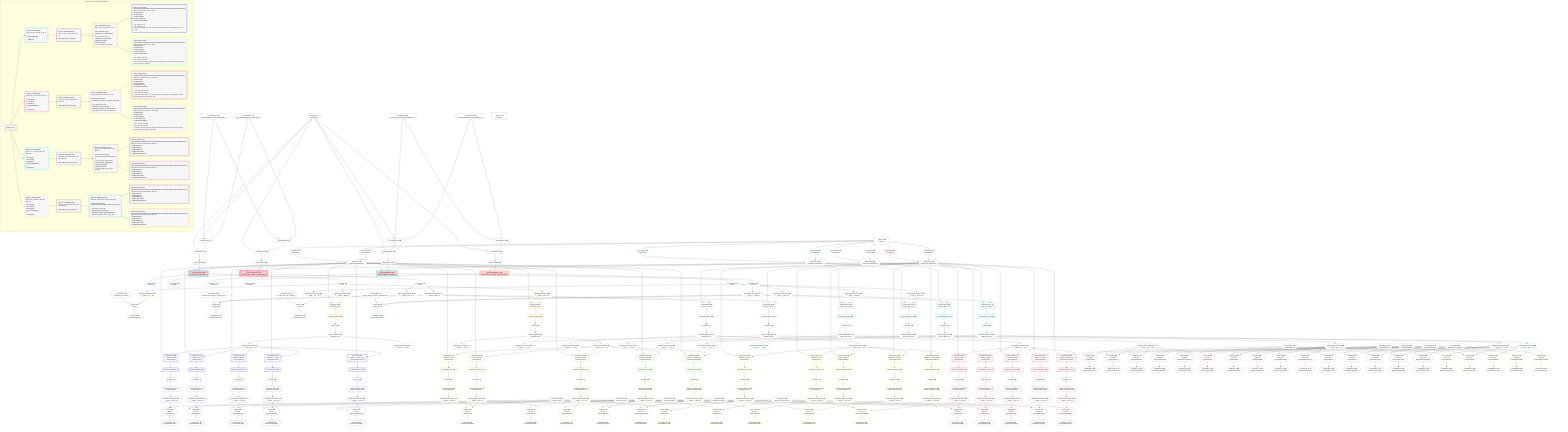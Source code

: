 %%{init: {'themeVariables': { 'fontSize': '12px'}}}%%
graph TD
    classDef path fill:#eee,stroke:#000,color:#000
    classDef plan fill:#fff,stroke-width:1px,color:#000
    classDef itemplan fill:#fff,stroke-width:2px,color:#000
    classDef unbatchedplan fill:#dff,stroke-width:1px,color:#000
    classDef sideeffectplan fill:#fcc,stroke-width:2px,color:#000
    classDef bucket fill:#f6f6f6,color:#000,stroke-width:2px,text-align:left


    %% plan dependencies
    __InputObject8{{"__InputObject[8∈0] ➊"}}:::plan
    Constant7{{"Constant[7∈0] ➊<br />ᐸundefinedᐳ"}}:::plan
    Constant392{{"Constant[392∈0] ➊<br />ᐸ'WyJyZWxhdGlvbmFsX3RvcGljcyIsMV0='ᐳ"}}:::plan
    Constant393{{"Constant[393∈0] ➊<br />ᐸ'WyJyZWxhdGlvbmFsX3RvcGljcyIsMl0='ᐳ"}}:::plan
    Constant7 & Constant392 & Constant393 --> __InputObject8
    __InputObject265{{"__InputObject[265∈0] ➊"}}:::plan
    Constant394{{"Constant[394∈0] ➊<br />ᐸ'WyJTaW5nbGVUYWJsZVRvcGljIiwxXQ=='ᐳ"}}:::plan
    Constant395{{"Constant[395∈0] ➊<br />ᐸ'WyJTaW5nbGVUYWJsZVRvcGljIiwyXQ=='ᐳ"}}:::plan
    Constant7 & Constant394 & Constant395 --> __InputObject265
    __InputObject6{{"__InputObject[6∈0] ➊"}}:::plan
    Constant7 & __InputObject8 --> __InputObject6
    Object14{{"Object[14∈0] ➊<br />ᐸ{pgSettings,withPgClient}ᐳ"}}:::plan
    Access12{{"Access[12∈0] ➊<br />ᐸ2.pgSettingsᐳ"}}:::plan
    Access13{{"Access[13∈0] ➊<br />ᐸ2.withPgClientᐳ"}}:::plan
    Access12 & Access13 --> Object14
    __InputObject134{{"__InputObject[134∈0] ➊"}}:::plan
    __InputObject136{{"__InputObject[136∈0] ➊"}}:::plan
    Constant7 & __InputObject136 --> __InputObject134
    Constant392 & Constant393 --> __InputObject136
    __InputObject263{{"__InputObject[263∈0] ➊"}}:::plan
    Constant7 & __InputObject265 --> __InputObject263
    __InputObject327{{"__InputObject[327∈0] ➊"}}:::plan
    __InputObject329{{"__InputObject[329∈0] ➊"}}:::plan
    Constant7 & __InputObject329 --> __InputObject327
    Constant394 & Constant395 --> __InputObject329
    __Value2["__Value[2∈0] ➊<br />ᐸcontextᐳ"]:::plan
    __Value2 --> Access12
    __Value2 --> Access13
    ApplyInput15{{"ApplyInput[15∈0] ➊"}}:::plan
    __InputObject6 --> ApplyInput15
    ApplyInput143{{"ApplyInput[143∈0] ➊"}}:::plan
    __InputObject134 --> ApplyInput143
    ApplyInput272{{"ApplyInput[272∈0] ➊"}}:::plan
    __InputObject263 --> ApplyInput272
    ApplyInput336{{"ApplyInput[336∈0] ➊"}}:::plan
    __InputObject327 --> ApplyInput336
    __Value4["__Value[4∈0] ➊<br />ᐸrootValueᐳ"]:::plan
    Constant17{{"Constant[17∈0] ➊<br />ᐸ'relational_item_relations'ᐳ"}}:::plan
    Constant38{{"Constant[38∈0] ➊<br />ᐸ'relational_topics'ᐳ"}}:::plan
    Constant48{{"Constant[48∈0] ➊<br />ᐸ'relational_posts'ᐳ"}}:::plan
    Constant57{{"Constant[57∈0] ➊<br />ᐸ'relational_dividers'ᐳ"}}:::plan
    Constant66{{"Constant[66∈0] ➊<br />ᐸ'relational_checklists'ᐳ"}}:::plan
    Constant75{{"Constant[75∈0] ➊<br />ᐸ'relational_checklist_items'ᐳ"}}:::plan
    Constant145{{"Constant[145∈0] ➊<br />ᐸ'relational_item_relation_composite_pks'ᐳ"}}:::plan
    Constant274{{"Constant[274∈0] ➊<br />ᐸ'single_table_item_relations'ᐳ"}}:::plan
    Constant287{{"Constant[287∈0] ➊<br />ᐸ'SingleTableTopic'ᐳ"}}:::plan
    Constant292{{"Constant[292∈0] ➊<br />ᐸ'SingleTablePost'ᐳ"}}:::plan
    Constant295{{"Constant[295∈0] ➊<br />ᐸ'SingleTableDivider'ᐳ"}}:::plan
    Constant298{{"Constant[298∈0] ➊<br />ᐸ'SingleTableChecklist'ᐳ"}}:::plan
    Constant301{{"Constant[301∈0] ➊<br />ᐸ'SingleTableChecklistItem'ᐳ"}}:::plan
    Constant338{{"Constant[338∈0] ➊<br />ᐸ'single_table_item_relation_composite_pks'ᐳ"}}:::plan
    PgInsertSingle11[["PgInsertSingle[11∈1] ➊<br />ᐸrelational_item_relations()ᐳ"]]:::sideeffectplan
    Object14 & ApplyInput15 --> PgInsertSingle11
    Object16{{"Object[16∈1] ➊<br />ᐸ{result}ᐳ"}}:::plan
    PgInsertSingle11 --> Object16
    List20{{"List[20∈3] ➊<br />ᐸ17,18ᐳ"}}:::plan
    PgClassExpression18{{"PgClassExpression[18∈3] ➊<br />ᐸ__relation...ons__.”id”ᐳ"}}:::plan
    Constant17 & PgClassExpression18 --> List20
    PgSelect23[["PgSelect[23∈3] ➊<br />ᐸrelational_itemsᐳ"]]:::plan
    PgClassExpression22{{"PgClassExpression[22∈3] ➊<br />ᐸ__relation...”child_id”ᐳ"}}:::plan
    Object14 & PgClassExpression22 --> PgSelect23
    PgSelect80[["PgSelect[80∈3] ➊<br />ᐸrelational_itemsᐳ"]]:::plan
    PgClassExpression79{{"PgClassExpression[79∈3] ➊<br />ᐸ__relation...parent_id”ᐳ"}}:::plan
    Object14 & PgClassExpression79 --> PgSelect80
    Access19{{"Access[19∈3] ➊<br />ᐸ11.tᐳ"}}:::plan
    Access19 --> PgClassExpression18
    PgInsertSingle11 --> Access19
    Lambda21{{"Lambda[21∈3] ➊<br />ᐸbase64JSONEncodeᐳ"}}:::plan
    List20 --> Lambda21
    Access19 --> PgClassExpression22
    First27{{"First[27∈3] ➊"}}:::plan
    PgSelectRows28[["PgSelectRows[28∈3] ➊"]]:::plan
    PgSelectRows28 --> First27
    PgSelect23 --> PgSelectRows28
    PgSelectSingle29{{"PgSelectSingle[29∈3] ➊<br />ᐸrelational_itemsᐳ"}}:::plan
    First27 --> PgSelectSingle29
    PgClassExpression30{{"PgClassExpression[30∈3] ➊<br />ᐸ__relation...ems__.”id”ᐳ"}}:::plan
    PgSelectSingle29 --> PgClassExpression30
    PgClassExpression42{{"PgClassExpression[42∈3] ➊<br />ᐸ__relation...s__.”type”ᐳ"}}:::plan
    PgSelectSingle29 --> PgClassExpression42
    Access19 --> PgClassExpression79
    First82{{"First[82∈3] ➊"}}:::plan
    PgSelectRows83[["PgSelectRows[83∈3] ➊"]]:::plan
    PgSelectRows83 --> First82
    PgSelect80 --> PgSelectRows83
    PgSelectSingle84{{"PgSelectSingle[84∈3] ➊<br />ᐸrelational_itemsᐳ"}}:::plan
    First82 --> PgSelectSingle84
    PgClassExpression85{{"PgClassExpression[85∈3] ➊<br />ᐸ__relation...ems__.”id”ᐳ"}}:::plan
    PgSelectSingle84 --> PgClassExpression85
    PgClassExpression97{{"PgClassExpression[97∈3] ➊<br />ᐸ__relation...s__.”type”ᐳ"}}:::plan
    PgSelectSingle84 --> PgClassExpression97
    PgSelect31[["PgSelect[31∈4] ➊<br />ᐸrelational_topicsᐳ<br />ᐳRelationalTopic"]]:::plan
    Object14 & PgClassExpression30 --> PgSelect31
    List40{{"List[40∈4] ➊<br />ᐸ38,39ᐳ<br />ᐳRelationalTopic"}}:::plan
    PgClassExpression39{{"PgClassExpression[39∈4] ➊<br />ᐸ__relation...c_item_id”ᐳ"}}:::plan
    Constant38 & PgClassExpression39 --> List40
    PgSelect43[["PgSelect[43∈4] ➊<br />ᐸrelational_postsᐳ<br />ᐳRelationalPost"]]:::plan
    Object14 & PgClassExpression30 --> PgSelect43
    List50{{"List[50∈4] ➊<br />ᐸ48,49ᐳ<br />ᐳRelationalPost"}}:::plan
    PgClassExpression49{{"PgClassExpression[49∈4] ➊<br />ᐸ__relation...t_item_id”ᐳ"}}:::plan
    Constant48 & PgClassExpression49 --> List50
    PgSelect52[["PgSelect[52∈4] ➊<br />ᐸrelational_dividersᐳ<br />ᐳRelationalDivider"]]:::plan
    Object14 & PgClassExpression30 --> PgSelect52
    List59{{"List[59∈4] ➊<br />ᐸ57,58ᐳ<br />ᐳRelationalDivider"}}:::plan
    PgClassExpression58{{"PgClassExpression[58∈4] ➊<br />ᐸ__relation...r_item_id”ᐳ"}}:::plan
    Constant57 & PgClassExpression58 --> List59
    PgSelect61[["PgSelect[61∈4] ➊<br />ᐸrelational_checklistsᐳ<br />ᐳRelationalChecklist"]]:::plan
    Object14 & PgClassExpression30 --> PgSelect61
    List68{{"List[68∈4] ➊<br />ᐸ66,67ᐳ<br />ᐳRelationalChecklist"}}:::plan
    PgClassExpression67{{"PgClassExpression[67∈4] ➊<br />ᐸ__relation...t_item_id”ᐳ"}}:::plan
    Constant66 & PgClassExpression67 --> List68
    PgSelect70[["PgSelect[70∈4] ➊<br />ᐸrelational_checklist_itemsᐳ<br />ᐳRelationalChecklistItem"]]:::plan
    Object14 & PgClassExpression30 --> PgSelect70
    List77{{"List[77∈4] ➊<br />ᐸ75,76ᐳ<br />ᐳRelationalChecklistItem"}}:::plan
    PgClassExpression76{{"PgClassExpression[76∈4] ➊<br />ᐸ__relation...m_item_id”ᐳ"}}:::plan
    Constant75 & PgClassExpression76 --> List77
    First35{{"First[35∈4] ➊"}}:::plan
    PgSelectRows36[["PgSelectRows[36∈4] ➊"]]:::plan
    PgSelectRows36 --> First35
    PgSelect31 --> PgSelectRows36
    PgSelectSingle37{{"PgSelectSingle[37∈4] ➊<br />ᐸrelational_topicsᐳ"}}:::plan
    First35 --> PgSelectSingle37
    PgSelectSingle37 --> PgClassExpression39
    Lambda41{{"Lambda[41∈4] ➊<br />ᐸbase64JSONEncodeᐳ"}}:::plan
    List40 --> Lambda41
    First45{{"First[45∈4] ➊"}}:::plan
    PgSelectRows46[["PgSelectRows[46∈4] ➊"]]:::plan
    PgSelectRows46 --> First45
    PgSelect43 --> PgSelectRows46
    PgSelectSingle47{{"PgSelectSingle[47∈4] ➊<br />ᐸrelational_postsᐳ"}}:::plan
    First45 --> PgSelectSingle47
    PgSelectSingle47 --> PgClassExpression49
    Lambda51{{"Lambda[51∈4] ➊<br />ᐸbase64JSONEncodeᐳ"}}:::plan
    List50 --> Lambda51
    First54{{"First[54∈4] ➊"}}:::plan
    PgSelectRows55[["PgSelectRows[55∈4] ➊"]]:::plan
    PgSelectRows55 --> First54
    PgSelect52 --> PgSelectRows55
    PgSelectSingle56{{"PgSelectSingle[56∈4] ➊<br />ᐸrelational_dividersᐳ"}}:::plan
    First54 --> PgSelectSingle56
    PgSelectSingle56 --> PgClassExpression58
    Lambda60{{"Lambda[60∈4] ➊<br />ᐸbase64JSONEncodeᐳ"}}:::plan
    List59 --> Lambda60
    First63{{"First[63∈4] ➊"}}:::plan
    PgSelectRows64[["PgSelectRows[64∈4] ➊"]]:::plan
    PgSelectRows64 --> First63
    PgSelect61 --> PgSelectRows64
    PgSelectSingle65{{"PgSelectSingle[65∈4] ➊<br />ᐸrelational_checklistsᐳ"}}:::plan
    First63 --> PgSelectSingle65
    PgSelectSingle65 --> PgClassExpression67
    Lambda69{{"Lambda[69∈4] ➊<br />ᐸbase64JSONEncodeᐳ"}}:::plan
    List68 --> Lambda69
    First72{{"First[72∈4] ➊"}}:::plan
    PgSelectRows73[["PgSelectRows[73∈4] ➊"]]:::plan
    PgSelectRows73 --> First72
    PgSelect70 --> PgSelectRows73
    PgSelectSingle74{{"PgSelectSingle[74∈4] ➊<br />ᐸrelational_checklist_itemsᐳ"}}:::plan
    First72 --> PgSelectSingle74
    PgSelectSingle74 --> PgClassExpression76
    Lambda78{{"Lambda[78∈4] ➊<br />ᐸbase64JSONEncodeᐳ"}}:::plan
    List77 --> Lambda78
    PgSelect86[["PgSelect[86∈5] ➊<br />ᐸrelational_topicsᐳ<br />ᐳRelationalTopic"]]:::plan
    Object14 & PgClassExpression85 --> PgSelect86
    List95{{"List[95∈5] ➊<br />ᐸ38,94ᐳ<br />ᐳRelationalTopic"}}:::plan
    PgClassExpression94{{"PgClassExpression[94∈5] ➊<br />ᐸ__relation...c_item_id”ᐳ"}}:::plan
    Constant38 & PgClassExpression94 --> List95
    PgSelect98[["PgSelect[98∈5] ➊<br />ᐸrelational_postsᐳ<br />ᐳRelationalPost"]]:::plan
    Object14 & PgClassExpression85 --> PgSelect98
    List105{{"List[105∈5] ➊<br />ᐸ48,104ᐳ<br />ᐳRelationalPost"}}:::plan
    PgClassExpression104{{"PgClassExpression[104∈5] ➊<br />ᐸ__relation...t_item_id”ᐳ"}}:::plan
    Constant48 & PgClassExpression104 --> List105
    PgSelect107[["PgSelect[107∈5] ➊<br />ᐸrelational_dividersᐳ<br />ᐳRelationalDivider"]]:::plan
    Object14 & PgClassExpression85 --> PgSelect107
    List114{{"List[114∈5] ➊<br />ᐸ57,113ᐳ<br />ᐳRelationalDivider"}}:::plan
    PgClassExpression113{{"PgClassExpression[113∈5] ➊<br />ᐸ__relation...r_item_id”ᐳ"}}:::plan
    Constant57 & PgClassExpression113 --> List114
    PgSelect116[["PgSelect[116∈5] ➊<br />ᐸrelational_checklistsᐳ<br />ᐳRelationalChecklist"]]:::plan
    Object14 & PgClassExpression85 --> PgSelect116
    List123{{"List[123∈5] ➊<br />ᐸ66,122ᐳ<br />ᐳRelationalChecklist"}}:::plan
    PgClassExpression122{{"PgClassExpression[122∈5] ➊<br />ᐸ__relation...t_item_id”ᐳ"}}:::plan
    Constant66 & PgClassExpression122 --> List123
    PgSelect125[["PgSelect[125∈5] ➊<br />ᐸrelational_checklist_itemsᐳ<br />ᐳRelationalChecklistItem"]]:::plan
    Object14 & PgClassExpression85 --> PgSelect125
    List132{{"List[132∈5] ➊<br />ᐸ75,131ᐳ<br />ᐳRelationalChecklistItem"}}:::plan
    PgClassExpression131{{"PgClassExpression[131∈5] ➊<br />ᐸ__relation...m_item_id”ᐳ"}}:::plan
    Constant75 & PgClassExpression131 --> List132
    First90{{"First[90∈5] ➊"}}:::plan
    PgSelectRows91[["PgSelectRows[91∈5] ➊"]]:::plan
    PgSelectRows91 --> First90
    PgSelect86 --> PgSelectRows91
    PgSelectSingle92{{"PgSelectSingle[92∈5] ➊<br />ᐸrelational_topicsᐳ"}}:::plan
    First90 --> PgSelectSingle92
    PgSelectSingle92 --> PgClassExpression94
    Lambda96{{"Lambda[96∈5] ➊<br />ᐸbase64JSONEncodeᐳ"}}:::plan
    List95 --> Lambda96
    First100{{"First[100∈5] ➊"}}:::plan
    PgSelectRows101[["PgSelectRows[101∈5] ➊"]]:::plan
    PgSelectRows101 --> First100
    PgSelect98 --> PgSelectRows101
    PgSelectSingle102{{"PgSelectSingle[102∈5] ➊<br />ᐸrelational_postsᐳ"}}:::plan
    First100 --> PgSelectSingle102
    PgSelectSingle102 --> PgClassExpression104
    Lambda106{{"Lambda[106∈5] ➊<br />ᐸbase64JSONEncodeᐳ"}}:::plan
    List105 --> Lambda106
    First109{{"First[109∈5] ➊"}}:::plan
    PgSelectRows110[["PgSelectRows[110∈5] ➊"]]:::plan
    PgSelectRows110 --> First109
    PgSelect107 --> PgSelectRows110
    PgSelectSingle111{{"PgSelectSingle[111∈5] ➊<br />ᐸrelational_dividersᐳ"}}:::plan
    First109 --> PgSelectSingle111
    PgSelectSingle111 --> PgClassExpression113
    Lambda115{{"Lambda[115∈5] ➊<br />ᐸbase64JSONEncodeᐳ"}}:::plan
    List114 --> Lambda115
    First118{{"First[118∈5] ➊"}}:::plan
    PgSelectRows119[["PgSelectRows[119∈5] ➊"]]:::plan
    PgSelectRows119 --> First118
    PgSelect116 --> PgSelectRows119
    PgSelectSingle120{{"PgSelectSingle[120∈5] ➊<br />ᐸrelational_checklistsᐳ"}}:::plan
    First118 --> PgSelectSingle120
    PgSelectSingle120 --> PgClassExpression122
    Lambda124{{"Lambda[124∈5] ➊<br />ᐸbase64JSONEncodeᐳ"}}:::plan
    List123 --> Lambda124
    First127{{"First[127∈5] ➊"}}:::plan
    PgSelectRows128[["PgSelectRows[128∈5] ➊"]]:::plan
    PgSelectRows128 --> First127
    PgSelect125 --> PgSelectRows128
    PgSelectSingle129{{"PgSelectSingle[129∈5] ➊<br />ᐸrelational_checklist_itemsᐳ"}}:::plan
    First127 --> PgSelectSingle129
    PgSelectSingle129 --> PgClassExpression131
    Lambda133{{"Lambda[133∈5] ➊<br />ᐸbase64JSONEncodeᐳ"}}:::plan
    List132 --> Lambda133
    PgInsertSingle139[["PgInsertSingle[139∈6] ➊<br />ᐸrelational_item_relation_composite_pks()ᐳ"]]:::sideeffectplan
    Object142{{"Object[142∈6] ➊<br />ᐸ{pgSettings,withPgClient}ᐳ"}}:::plan
    Object142 & ApplyInput143 --> PgInsertSingle139
    Access140{{"Access[140∈6] ➊<br />ᐸ2.pgSettingsᐳ"}}:::plan
    Access141{{"Access[141∈6] ➊<br />ᐸ2.withPgClientᐳ"}}:::plan
    Access140 & Access141 --> Object142
    __Value2 --> Access140
    __Value2 --> Access141
    Object144{{"Object[144∈6] ➊<br />ᐸ{result}ᐳ"}}:::plan
    PgInsertSingle139 --> Object144
    List149{{"List[149∈8] ➊<br />ᐸ145,146,148ᐳ"}}:::plan
    PgClassExpression146{{"PgClassExpression[146∈8] ➊<br />ᐸ__relation...parent_id”ᐳ"}}:::plan
    PgClassExpression148{{"PgClassExpression[148∈8] ➊<br />ᐸ__relation...”child_id”ᐳ"}}:::plan
    Constant145 & PgClassExpression146 & PgClassExpression148 --> List149
    PgSelect152[["PgSelect[152∈8] ➊<br />ᐸrelational_itemsᐳ"]]:::plan
    Object142 & PgClassExpression148 --> PgSelect152
    PgSelect209[["PgSelect[209∈8] ➊<br />ᐸrelational_itemsᐳ"]]:::plan
    Object142 & PgClassExpression146 --> PgSelect209
    Access147{{"Access[147∈8] ➊<br />ᐸ139.tᐳ"}}:::plan
    Access147 --> PgClassExpression146
    PgInsertSingle139 --> Access147
    Access147 --> PgClassExpression148
    Lambda150{{"Lambda[150∈8] ➊<br />ᐸbase64JSONEncodeᐳ"}}:::plan
    List149 --> Lambda150
    First156{{"First[156∈8] ➊"}}:::plan
    PgSelectRows157[["PgSelectRows[157∈8] ➊"]]:::plan
    PgSelectRows157 --> First156
    PgSelect152 --> PgSelectRows157
    PgSelectSingle158{{"PgSelectSingle[158∈8] ➊<br />ᐸrelational_itemsᐳ"}}:::plan
    First156 --> PgSelectSingle158
    PgClassExpression159{{"PgClassExpression[159∈8] ➊<br />ᐸ__relation...ems__.”id”ᐳ"}}:::plan
    PgSelectSingle158 --> PgClassExpression159
    PgClassExpression171{{"PgClassExpression[171∈8] ➊<br />ᐸ__relation...s__.”type”ᐳ"}}:::plan
    PgSelectSingle158 --> PgClassExpression171
    First211{{"First[211∈8] ➊"}}:::plan
    PgSelectRows212[["PgSelectRows[212∈8] ➊"]]:::plan
    PgSelectRows212 --> First211
    PgSelect209 --> PgSelectRows212
    PgSelectSingle213{{"PgSelectSingle[213∈8] ➊<br />ᐸrelational_itemsᐳ"}}:::plan
    First211 --> PgSelectSingle213
    PgClassExpression214{{"PgClassExpression[214∈8] ➊<br />ᐸ__relation...ems__.”id”ᐳ"}}:::plan
    PgSelectSingle213 --> PgClassExpression214
    PgClassExpression226{{"PgClassExpression[226∈8] ➊<br />ᐸ__relation...s__.”type”ᐳ"}}:::plan
    PgSelectSingle213 --> PgClassExpression226
    PgSelect160[["PgSelect[160∈9] ➊<br />ᐸrelational_topicsᐳ<br />ᐳRelationalTopic"]]:::plan
    Object142 & PgClassExpression159 --> PgSelect160
    List169{{"List[169∈9] ➊<br />ᐸ38,168ᐳ<br />ᐳRelationalTopic"}}:::plan
    PgClassExpression168{{"PgClassExpression[168∈9] ➊<br />ᐸ__relation...c_item_id”ᐳ"}}:::plan
    Constant38 & PgClassExpression168 --> List169
    PgSelect172[["PgSelect[172∈9] ➊<br />ᐸrelational_postsᐳ<br />ᐳRelationalPost"]]:::plan
    Object142 & PgClassExpression159 --> PgSelect172
    List179{{"List[179∈9] ➊<br />ᐸ48,178ᐳ<br />ᐳRelationalPost"}}:::plan
    PgClassExpression178{{"PgClassExpression[178∈9] ➊<br />ᐸ__relation...t_item_id”ᐳ"}}:::plan
    Constant48 & PgClassExpression178 --> List179
    PgSelect181[["PgSelect[181∈9] ➊<br />ᐸrelational_dividersᐳ<br />ᐳRelationalDivider"]]:::plan
    Object142 & PgClassExpression159 --> PgSelect181
    List188{{"List[188∈9] ➊<br />ᐸ57,187ᐳ<br />ᐳRelationalDivider"}}:::plan
    PgClassExpression187{{"PgClassExpression[187∈9] ➊<br />ᐸ__relation...r_item_id”ᐳ"}}:::plan
    Constant57 & PgClassExpression187 --> List188
    PgSelect190[["PgSelect[190∈9] ➊<br />ᐸrelational_checklistsᐳ<br />ᐳRelationalChecklist"]]:::plan
    Object142 & PgClassExpression159 --> PgSelect190
    List197{{"List[197∈9] ➊<br />ᐸ66,196ᐳ<br />ᐳRelationalChecklist"}}:::plan
    PgClassExpression196{{"PgClassExpression[196∈9] ➊<br />ᐸ__relation...t_item_id”ᐳ"}}:::plan
    Constant66 & PgClassExpression196 --> List197
    PgSelect199[["PgSelect[199∈9] ➊<br />ᐸrelational_checklist_itemsᐳ<br />ᐳRelationalChecklistItem"]]:::plan
    Object142 & PgClassExpression159 --> PgSelect199
    List206{{"List[206∈9] ➊<br />ᐸ75,205ᐳ<br />ᐳRelationalChecklistItem"}}:::plan
    PgClassExpression205{{"PgClassExpression[205∈9] ➊<br />ᐸ__relation...m_item_id”ᐳ"}}:::plan
    Constant75 & PgClassExpression205 --> List206
    First164{{"First[164∈9] ➊"}}:::plan
    PgSelectRows165[["PgSelectRows[165∈9] ➊"]]:::plan
    PgSelectRows165 --> First164
    PgSelect160 --> PgSelectRows165
    PgSelectSingle166{{"PgSelectSingle[166∈9] ➊<br />ᐸrelational_topicsᐳ"}}:::plan
    First164 --> PgSelectSingle166
    PgSelectSingle166 --> PgClassExpression168
    Lambda170{{"Lambda[170∈9] ➊<br />ᐸbase64JSONEncodeᐳ"}}:::plan
    List169 --> Lambda170
    First174{{"First[174∈9] ➊"}}:::plan
    PgSelectRows175[["PgSelectRows[175∈9] ➊"]]:::plan
    PgSelectRows175 --> First174
    PgSelect172 --> PgSelectRows175
    PgSelectSingle176{{"PgSelectSingle[176∈9] ➊<br />ᐸrelational_postsᐳ"}}:::plan
    First174 --> PgSelectSingle176
    PgSelectSingle176 --> PgClassExpression178
    Lambda180{{"Lambda[180∈9] ➊<br />ᐸbase64JSONEncodeᐳ"}}:::plan
    List179 --> Lambda180
    First183{{"First[183∈9] ➊"}}:::plan
    PgSelectRows184[["PgSelectRows[184∈9] ➊"]]:::plan
    PgSelectRows184 --> First183
    PgSelect181 --> PgSelectRows184
    PgSelectSingle185{{"PgSelectSingle[185∈9] ➊<br />ᐸrelational_dividersᐳ"}}:::plan
    First183 --> PgSelectSingle185
    PgSelectSingle185 --> PgClassExpression187
    Lambda189{{"Lambda[189∈9] ➊<br />ᐸbase64JSONEncodeᐳ"}}:::plan
    List188 --> Lambda189
    First192{{"First[192∈9] ➊"}}:::plan
    PgSelectRows193[["PgSelectRows[193∈9] ➊"]]:::plan
    PgSelectRows193 --> First192
    PgSelect190 --> PgSelectRows193
    PgSelectSingle194{{"PgSelectSingle[194∈9] ➊<br />ᐸrelational_checklistsᐳ"}}:::plan
    First192 --> PgSelectSingle194
    PgSelectSingle194 --> PgClassExpression196
    Lambda198{{"Lambda[198∈9] ➊<br />ᐸbase64JSONEncodeᐳ"}}:::plan
    List197 --> Lambda198
    First201{{"First[201∈9] ➊"}}:::plan
    PgSelectRows202[["PgSelectRows[202∈9] ➊"]]:::plan
    PgSelectRows202 --> First201
    PgSelect199 --> PgSelectRows202
    PgSelectSingle203{{"PgSelectSingle[203∈9] ➊<br />ᐸrelational_checklist_itemsᐳ"}}:::plan
    First201 --> PgSelectSingle203
    PgSelectSingle203 --> PgClassExpression205
    Lambda207{{"Lambda[207∈9] ➊<br />ᐸbase64JSONEncodeᐳ"}}:::plan
    List206 --> Lambda207
    PgSelect215[["PgSelect[215∈10] ➊<br />ᐸrelational_topicsᐳ<br />ᐳRelationalTopic"]]:::plan
    Object142 & PgClassExpression214 --> PgSelect215
    List224{{"List[224∈10] ➊<br />ᐸ38,223ᐳ<br />ᐳRelationalTopic"}}:::plan
    PgClassExpression223{{"PgClassExpression[223∈10] ➊<br />ᐸ__relation...c_item_id”ᐳ"}}:::plan
    Constant38 & PgClassExpression223 --> List224
    PgSelect227[["PgSelect[227∈10] ➊<br />ᐸrelational_postsᐳ<br />ᐳRelationalPost"]]:::plan
    Object142 & PgClassExpression214 --> PgSelect227
    List234{{"List[234∈10] ➊<br />ᐸ48,233ᐳ<br />ᐳRelationalPost"}}:::plan
    PgClassExpression233{{"PgClassExpression[233∈10] ➊<br />ᐸ__relation...t_item_id”ᐳ"}}:::plan
    Constant48 & PgClassExpression233 --> List234
    PgSelect236[["PgSelect[236∈10] ➊<br />ᐸrelational_dividersᐳ<br />ᐳRelationalDivider"]]:::plan
    Object142 & PgClassExpression214 --> PgSelect236
    List243{{"List[243∈10] ➊<br />ᐸ57,242ᐳ<br />ᐳRelationalDivider"}}:::plan
    PgClassExpression242{{"PgClassExpression[242∈10] ➊<br />ᐸ__relation...r_item_id”ᐳ"}}:::plan
    Constant57 & PgClassExpression242 --> List243
    PgSelect245[["PgSelect[245∈10] ➊<br />ᐸrelational_checklistsᐳ<br />ᐳRelationalChecklist"]]:::plan
    Object142 & PgClassExpression214 --> PgSelect245
    List252{{"List[252∈10] ➊<br />ᐸ66,251ᐳ<br />ᐳRelationalChecklist"}}:::plan
    PgClassExpression251{{"PgClassExpression[251∈10] ➊<br />ᐸ__relation...t_item_id”ᐳ"}}:::plan
    Constant66 & PgClassExpression251 --> List252
    PgSelect254[["PgSelect[254∈10] ➊<br />ᐸrelational_checklist_itemsᐳ<br />ᐳRelationalChecklistItem"]]:::plan
    Object142 & PgClassExpression214 --> PgSelect254
    List261{{"List[261∈10] ➊<br />ᐸ75,260ᐳ<br />ᐳRelationalChecklistItem"}}:::plan
    PgClassExpression260{{"PgClassExpression[260∈10] ➊<br />ᐸ__relation...m_item_id”ᐳ"}}:::plan
    Constant75 & PgClassExpression260 --> List261
    First219{{"First[219∈10] ➊"}}:::plan
    PgSelectRows220[["PgSelectRows[220∈10] ➊"]]:::plan
    PgSelectRows220 --> First219
    PgSelect215 --> PgSelectRows220
    PgSelectSingle221{{"PgSelectSingle[221∈10] ➊<br />ᐸrelational_topicsᐳ"}}:::plan
    First219 --> PgSelectSingle221
    PgSelectSingle221 --> PgClassExpression223
    Lambda225{{"Lambda[225∈10] ➊<br />ᐸbase64JSONEncodeᐳ"}}:::plan
    List224 --> Lambda225
    First229{{"First[229∈10] ➊"}}:::plan
    PgSelectRows230[["PgSelectRows[230∈10] ➊"]]:::plan
    PgSelectRows230 --> First229
    PgSelect227 --> PgSelectRows230
    PgSelectSingle231{{"PgSelectSingle[231∈10] ➊<br />ᐸrelational_postsᐳ"}}:::plan
    First229 --> PgSelectSingle231
    PgSelectSingle231 --> PgClassExpression233
    Lambda235{{"Lambda[235∈10] ➊<br />ᐸbase64JSONEncodeᐳ"}}:::plan
    List234 --> Lambda235
    First238{{"First[238∈10] ➊"}}:::plan
    PgSelectRows239[["PgSelectRows[239∈10] ➊"]]:::plan
    PgSelectRows239 --> First238
    PgSelect236 --> PgSelectRows239
    PgSelectSingle240{{"PgSelectSingle[240∈10] ➊<br />ᐸrelational_dividersᐳ"}}:::plan
    First238 --> PgSelectSingle240
    PgSelectSingle240 --> PgClassExpression242
    Lambda244{{"Lambda[244∈10] ➊<br />ᐸbase64JSONEncodeᐳ"}}:::plan
    List243 --> Lambda244
    First247{{"First[247∈10] ➊"}}:::plan
    PgSelectRows248[["PgSelectRows[248∈10] ➊"]]:::plan
    PgSelectRows248 --> First247
    PgSelect245 --> PgSelectRows248
    PgSelectSingle249{{"PgSelectSingle[249∈10] ➊<br />ᐸrelational_checklistsᐳ"}}:::plan
    First247 --> PgSelectSingle249
    PgSelectSingle249 --> PgClassExpression251
    Lambda253{{"Lambda[253∈10] ➊<br />ᐸbase64JSONEncodeᐳ"}}:::plan
    List252 --> Lambda253
    First256{{"First[256∈10] ➊"}}:::plan
    PgSelectRows257[["PgSelectRows[257∈10] ➊"]]:::plan
    PgSelectRows257 --> First256
    PgSelect254 --> PgSelectRows257
    PgSelectSingle258{{"PgSelectSingle[258∈10] ➊<br />ᐸrelational_checklist_itemsᐳ"}}:::plan
    First256 --> PgSelectSingle258
    PgSelectSingle258 --> PgClassExpression260
    Lambda262{{"Lambda[262∈10] ➊<br />ᐸbase64JSONEncodeᐳ"}}:::plan
    List261 --> Lambda262
    PgInsertSingle268[["PgInsertSingle[268∈11] ➊<br />ᐸsingle_table_item_relations()ᐳ"]]:::sideeffectplan
    Object271{{"Object[271∈11] ➊<br />ᐸ{pgSettings,withPgClient}ᐳ"}}:::plan
    Object271 & ApplyInput272 --> PgInsertSingle268
    Access269{{"Access[269∈11] ➊<br />ᐸ2.pgSettingsᐳ"}}:::plan
    Access270{{"Access[270∈11] ➊<br />ᐸ2.withPgClientᐳ"}}:::plan
    Access269 & Access270 --> Object271
    __Value2 --> Access269
    __Value2 --> Access270
    Object273{{"Object[273∈11] ➊<br />ᐸ{result}ᐳ"}}:::plan
    PgInsertSingle268 --> Object273
    List277{{"List[277∈13] ➊<br />ᐸ274,275ᐳ"}}:::plan
    PgClassExpression275{{"PgClassExpression[275∈13] ➊<br />ᐸ__single_t...ons__.”id”ᐳ"}}:::plan
    Constant274 & PgClassExpression275 --> List277
    PgSelect280[["PgSelect[280∈13] ➊<br />ᐸsingle_table_itemsᐳ"]]:::plan
    PgClassExpression279{{"PgClassExpression[279∈13] ➊<br />ᐸ__single_t...”child_id”ᐳ"}}:::plan
    Object271 & PgClassExpression279 --> PgSelect280
    PgSelect305[["PgSelect[305∈13] ➊<br />ᐸsingle_table_itemsᐳ"]]:::plan
    PgClassExpression304{{"PgClassExpression[304∈13] ➊<br />ᐸ__single_t...parent_id”ᐳ"}}:::plan
    Object271 & PgClassExpression304 --> PgSelect305
    Access276{{"Access[276∈13] ➊<br />ᐸ268.tᐳ"}}:::plan
    Access276 --> PgClassExpression275
    PgInsertSingle268 --> Access276
    Lambda278{{"Lambda[278∈13] ➊<br />ᐸbase64JSONEncodeᐳ"}}:::plan
    List277 --> Lambda278
    Access276 --> PgClassExpression279
    First284{{"First[284∈13] ➊"}}:::plan
    PgSelectRows285[["PgSelectRows[285∈13] ➊"]]:::plan
    PgSelectRows285 --> First284
    PgSelect280 --> PgSelectRows285
    PgSelectSingle286{{"PgSelectSingle[286∈13] ➊<br />ᐸsingle_table_itemsᐳ"}}:::plan
    First284 --> PgSelectSingle286
    PgClassExpression288{{"PgClassExpression[288∈13] ➊<br />ᐸ__single_t...ems__.”id”ᐳ"}}:::plan
    PgSelectSingle286 --> PgClassExpression288
    PgClassExpression291{{"PgClassExpression[291∈13] ➊<br />ᐸ__single_t...s__.”type”ᐳ"}}:::plan
    PgSelectSingle286 --> PgClassExpression291
    Access276 --> PgClassExpression304
    First307{{"First[307∈13] ➊"}}:::plan
    PgSelectRows308[["PgSelectRows[308∈13] ➊"]]:::plan
    PgSelectRows308 --> First307
    PgSelect305 --> PgSelectRows308
    PgSelectSingle309{{"PgSelectSingle[309∈13] ➊<br />ᐸsingle_table_itemsᐳ"}}:::plan
    First307 --> PgSelectSingle309
    PgClassExpression311{{"PgClassExpression[311∈13] ➊<br />ᐸ__single_t...ems__.”id”ᐳ"}}:::plan
    PgSelectSingle309 --> PgClassExpression311
    PgClassExpression314{{"PgClassExpression[314∈13] ➊<br />ᐸ__single_t...s__.”type”ᐳ"}}:::plan
    PgSelectSingle309 --> PgClassExpression314
    List289{{"List[289∈14] ➊<br />ᐸ287,288ᐳ<br />ᐳSingleTableTopic"}}:::plan
    Constant287 & PgClassExpression288 --> List289
    List293{{"List[293∈14] ➊<br />ᐸ292,288ᐳ<br />ᐳSingleTablePost"}}:::plan
    Constant292 & PgClassExpression288 --> List293
    List296{{"List[296∈14] ➊<br />ᐸ295,288ᐳ<br />ᐳSingleTableDivider"}}:::plan
    Constant295 & PgClassExpression288 --> List296
    List299{{"List[299∈14] ➊<br />ᐸ298,288ᐳ<br />ᐳSingleTableChecklist"}}:::plan
    Constant298 & PgClassExpression288 --> List299
    List302{{"List[302∈14] ➊<br />ᐸ301,288ᐳ<br />ᐳSingleTableChecklistItem"}}:::plan
    Constant301 & PgClassExpression288 --> List302
    Lambda290{{"Lambda[290∈14] ➊<br />ᐸbase64JSONEncodeᐳ"}}:::plan
    List289 --> Lambda290
    Lambda294{{"Lambda[294∈14] ➊<br />ᐸbase64JSONEncodeᐳ"}}:::plan
    List293 --> Lambda294
    Lambda297{{"Lambda[297∈14] ➊<br />ᐸbase64JSONEncodeᐳ"}}:::plan
    List296 --> Lambda297
    Lambda300{{"Lambda[300∈14] ➊<br />ᐸbase64JSONEncodeᐳ"}}:::plan
    List299 --> Lambda300
    Lambda303{{"Lambda[303∈14] ➊<br />ᐸbase64JSONEncodeᐳ"}}:::plan
    List302 --> Lambda303
    List312{{"List[312∈15] ➊<br />ᐸ287,311ᐳ<br />ᐳSingleTableTopic"}}:::plan
    Constant287 & PgClassExpression311 --> List312
    List316{{"List[316∈15] ➊<br />ᐸ292,311ᐳ<br />ᐳSingleTablePost"}}:::plan
    Constant292 & PgClassExpression311 --> List316
    List319{{"List[319∈15] ➊<br />ᐸ295,311ᐳ<br />ᐳSingleTableDivider"}}:::plan
    Constant295 & PgClassExpression311 --> List319
    List322{{"List[322∈15] ➊<br />ᐸ298,311ᐳ<br />ᐳSingleTableChecklist"}}:::plan
    Constant298 & PgClassExpression311 --> List322
    List325{{"List[325∈15] ➊<br />ᐸ301,311ᐳ<br />ᐳSingleTableChecklistItem"}}:::plan
    Constant301 & PgClassExpression311 --> List325
    Lambda313{{"Lambda[313∈15] ➊<br />ᐸbase64JSONEncodeᐳ"}}:::plan
    List312 --> Lambda313
    Lambda317{{"Lambda[317∈15] ➊<br />ᐸbase64JSONEncodeᐳ"}}:::plan
    List316 --> Lambda317
    Lambda320{{"Lambda[320∈15] ➊<br />ᐸbase64JSONEncodeᐳ"}}:::plan
    List319 --> Lambda320
    Lambda323{{"Lambda[323∈15] ➊<br />ᐸbase64JSONEncodeᐳ"}}:::plan
    List322 --> Lambda323
    Lambda326{{"Lambda[326∈15] ➊<br />ᐸbase64JSONEncodeᐳ"}}:::plan
    List325 --> Lambda326
    PgInsertSingle332[["PgInsertSingle[332∈16] ➊<br />ᐸsingle_table_item_relation_composite_pks()ᐳ"]]:::sideeffectplan
    Object335{{"Object[335∈16] ➊<br />ᐸ{pgSettings,withPgClient}ᐳ"}}:::plan
    Object335 & ApplyInput336 --> PgInsertSingle332
    Access333{{"Access[333∈16] ➊<br />ᐸ2.pgSettingsᐳ"}}:::plan
    Access334{{"Access[334∈16] ➊<br />ᐸ2.withPgClientᐳ"}}:::plan
    Access333 & Access334 --> Object335
    __Value2 --> Access333
    __Value2 --> Access334
    Object337{{"Object[337∈16] ➊<br />ᐸ{result}ᐳ"}}:::plan
    PgInsertSingle332 --> Object337
    List342{{"List[342∈18] ➊<br />ᐸ338,339,341ᐳ"}}:::plan
    PgClassExpression339{{"PgClassExpression[339∈18] ➊<br />ᐸ__single_t...parent_id”ᐳ"}}:::plan
    PgClassExpression341{{"PgClassExpression[341∈18] ➊<br />ᐸ__single_t...”child_id”ᐳ"}}:::plan
    Constant338 & PgClassExpression339 & PgClassExpression341 --> List342
    PgSelect345[["PgSelect[345∈18] ➊<br />ᐸsingle_table_itemsᐳ"]]:::plan
    Object335 & PgClassExpression341 --> PgSelect345
    PgSelect370[["PgSelect[370∈18] ➊<br />ᐸsingle_table_itemsᐳ"]]:::plan
    Object335 & PgClassExpression339 --> PgSelect370
    Access340{{"Access[340∈18] ➊<br />ᐸ332.tᐳ"}}:::plan
    Access340 --> PgClassExpression339
    PgInsertSingle332 --> Access340
    Access340 --> PgClassExpression341
    Lambda343{{"Lambda[343∈18] ➊<br />ᐸbase64JSONEncodeᐳ"}}:::plan
    List342 --> Lambda343
    First349{{"First[349∈18] ➊"}}:::plan
    PgSelectRows350[["PgSelectRows[350∈18] ➊"]]:::plan
    PgSelectRows350 --> First349
    PgSelect345 --> PgSelectRows350
    PgSelectSingle351{{"PgSelectSingle[351∈18] ➊<br />ᐸsingle_table_itemsᐳ"}}:::plan
    First349 --> PgSelectSingle351
    PgClassExpression353{{"PgClassExpression[353∈18] ➊<br />ᐸ__single_t...ems__.”id”ᐳ"}}:::plan
    PgSelectSingle351 --> PgClassExpression353
    PgClassExpression356{{"PgClassExpression[356∈18] ➊<br />ᐸ__single_t...s__.”type”ᐳ"}}:::plan
    PgSelectSingle351 --> PgClassExpression356
    First372{{"First[372∈18] ➊"}}:::plan
    PgSelectRows373[["PgSelectRows[373∈18] ➊"]]:::plan
    PgSelectRows373 --> First372
    PgSelect370 --> PgSelectRows373
    PgSelectSingle374{{"PgSelectSingle[374∈18] ➊<br />ᐸsingle_table_itemsᐳ"}}:::plan
    First372 --> PgSelectSingle374
    PgClassExpression376{{"PgClassExpression[376∈18] ➊<br />ᐸ__single_t...ems__.”id”ᐳ"}}:::plan
    PgSelectSingle374 --> PgClassExpression376
    PgClassExpression379{{"PgClassExpression[379∈18] ➊<br />ᐸ__single_t...s__.”type”ᐳ"}}:::plan
    PgSelectSingle374 --> PgClassExpression379
    List354{{"List[354∈19] ➊<br />ᐸ287,353ᐳ<br />ᐳSingleTableTopic"}}:::plan
    Constant287 & PgClassExpression353 --> List354
    List358{{"List[358∈19] ➊<br />ᐸ292,353ᐳ<br />ᐳSingleTablePost"}}:::plan
    Constant292 & PgClassExpression353 --> List358
    List361{{"List[361∈19] ➊<br />ᐸ295,353ᐳ<br />ᐳSingleTableDivider"}}:::plan
    Constant295 & PgClassExpression353 --> List361
    List364{{"List[364∈19] ➊<br />ᐸ298,353ᐳ<br />ᐳSingleTableChecklist"}}:::plan
    Constant298 & PgClassExpression353 --> List364
    List367{{"List[367∈19] ➊<br />ᐸ301,353ᐳ<br />ᐳSingleTableChecklistItem"}}:::plan
    Constant301 & PgClassExpression353 --> List367
    Lambda355{{"Lambda[355∈19] ➊<br />ᐸbase64JSONEncodeᐳ"}}:::plan
    List354 --> Lambda355
    Lambda359{{"Lambda[359∈19] ➊<br />ᐸbase64JSONEncodeᐳ"}}:::plan
    List358 --> Lambda359
    Lambda362{{"Lambda[362∈19] ➊<br />ᐸbase64JSONEncodeᐳ"}}:::plan
    List361 --> Lambda362
    Lambda365{{"Lambda[365∈19] ➊<br />ᐸbase64JSONEncodeᐳ"}}:::plan
    List364 --> Lambda365
    Lambda368{{"Lambda[368∈19] ➊<br />ᐸbase64JSONEncodeᐳ"}}:::plan
    List367 --> Lambda368
    List377{{"List[377∈20] ➊<br />ᐸ287,376ᐳ<br />ᐳSingleTableTopic"}}:::plan
    Constant287 & PgClassExpression376 --> List377
    List381{{"List[381∈20] ➊<br />ᐸ292,376ᐳ<br />ᐳSingleTablePost"}}:::plan
    Constant292 & PgClassExpression376 --> List381
    List384{{"List[384∈20] ➊<br />ᐸ295,376ᐳ<br />ᐳSingleTableDivider"}}:::plan
    Constant295 & PgClassExpression376 --> List384
    List387{{"List[387∈20] ➊<br />ᐸ298,376ᐳ<br />ᐳSingleTableChecklist"}}:::plan
    Constant298 & PgClassExpression376 --> List387
    List390{{"List[390∈20] ➊<br />ᐸ301,376ᐳ<br />ᐳSingleTableChecklistItem"}}:::plan
    Constant301 & PgClassExpression376 --> List390
    Lambda378{{"Lambda[378∈20] ➊<br />ᐸbase64JSONEncodeᐳ"}}:::plan
    List377 --> Lambda378
    Lambda382{{"Lambda[382∈20] ➊<br />ᐸbase64JSONEncodeᐳ"}}:::plan
    List381 --> Lambda382
    Lambda385{{"Lambda[385∈20] ➊<br />ᐸbase64JSONEncodeᐳ"}}:::plan
    List384 --> Lambda385
    Lambda388{{"Lambda[388∈20] ➊<br />ᐸbase64JSONEncodeᐳ"}}:::plan
    List387 --> Lambda388
    Lambda391{{"Lambda[391∈20] ➊<br />ᐸbase64JSONEncodeᐳ"}}:::plan
    List390 --> Lambda391

    %% define steps

    subgraph "Buckets for mutations/v4/polymorphic.relay"
    Bucket0("Bucket 0 (root)"):::bucket
    classDef bucket0 stroke:#696969
    class Bucket0,__Value2,__Value4,__InputObject6,Constant7,__InputObject8,Access12,Access13,Object14,ApplyInput15,Constant17,Constant38,Constant48,Constant57,Constant66,Constant75,__InputObject134,__InputObject136,ApplyInput143,Constant145,__InputObject263,__InputObject265,ApplyInput272,Constant274,Constant287,Constant292,Constant295,Constant298,Constant301,__InputObject327,__InputObject329,ApplyInput336,Constant338,Constant392,Constant393,Constant394,Constant395 bucket0
    Bucket1("Bucket 1 (mutationField)<br />Deps: 14, 15, 17, 38, 48, 57, 66, 75<br /><br />1: PgInsertSingle[11]<br />2: <br />ᐳ: Object[16]"):::bucket
    classDef bucket1 stroke:#00bfff
    class Bucket1,PgInsertSingle11,Object16 bucket1
    Bucket2("Bucket 2 (nullableBoundary)<br />Deps: 16, 11, 17, 14, 38, 48, 57, 66, 75<br /><br />ROOT Object{1}ᐸ{result}ᐳ[16]"):::bucket
    classDef bucket2 stroke:#7f007f
    class Bucket2 bucket2
    Bucket3("Bucket 3 (nullableBoundary)<br />Deps: 11, 17, 14, 38, 48, 57, 66, 75<br /><br />ROOT PgInsertSingle{1}ᐸrelational_item_relations()ᐳ[11]<br />1: <br />ᐳ: 19, 18, 20, 21, 22, 79<br />2: PgSelect[23], PgSelect[80]<br />3: PgSelectRows[28], PgSelectRows[83]<br />ᐳ: 27, 29, 30, 42, 82, 84, 85, 97"):::bucket
    classDef bucket3 stroke:#ffa500
    class Bucket3,PgClassExpression18,Access19,List20,Lambda21,PgClassExpression22,PgSelect23,First27,PgSelectRows28,PgSelectSingle29,PgClassExpression30,PgClassExpression42,PgClassExpression79,PgSelect80,First82,PgSelectRows83,PgSelectSingle84,PgClassExpression85,PgClassExpression97 bucket3
    Bucket4("Bucket 4 (polymorphic)<br />RelationalTopic,RelationalPost,RelationalDivider,RelationalChecklist,RelationalChecklistItem<br />Deps: 14, 30, 38, 48, 57, 66, 75, 29, 42<br />ᐳRelationalTopic<br />ᐳRelationalPost<br />ᐳRelationalDivider<br />ᐳRelationalChecklist<br />ᐳRelationalChecklistItem<br /><br />1: 31, 43, 52, 61, 70<br />2: 36, 46, 55, 64, 73<br />ᐳ: 35, 37, 39, 40, 41, 45, 47, 49, 50, 51, 54, 56, 58, 59, 60, 63, 65, 67, 68, 69, 72, 74, 76, 77, 78"):::bucket
    classDef bucket4 stroke:#0000ff
    class Bucket4,PgSelect31,First35,PgSelectRows36,PgSelectSingle37,PgClassExpression39,List40,Lambda41,PgSelect43,First45,PgSelectRows46,PgSelectSingle47,PgClassExpression49,List50,Lambda51,PgSelect52,First54,PgSelectRows55,PgSelectSingle56,PgClassExpression58,List59,Lambda60,PgSelect61,First63,PgSelectRows64,PgSelectSingle65,PgClassExpression67,List68,Lambda69,PgSelect70,First72,PgSelectRows73,PgSelectSingle74,PgClassExpression76,List77,Lambda78 bucket4
    Bucket5("Bucket 5 (polymorphic)<br />RelationalTopic,RelationalPost,RelationalDivider,RelationalChecklist,RelationalChecklistItem<br />Deps: 14, 85, 38, 48, 57, 66, 75, 84, 97<br />ᐳRelationalTopic<br />ᐳRelationalPost<br />ᐳRelationalDivider<br />ᐳRelationalChecklist<br />ᐳRelationalChecklistItem<br /><br />1: 86, 98, 107, 116, 125<br />2: 91, 101, 110, 119, 128<br />ᐳ: 90, 92, 94, 95, 96, 100, 102, 104, 105, 106, 109, 111, 113, 114, 115, 118, 120, 122, 123, 124, 127, 129, 131, 132, 133"):::bucket
    classDef bucket5 stroke:#7fff00
    class Bucket5,PgSelect86,First90,PgSelectRows91,PgSelectSingle92,PgClassExpression94,List95,Lambda96,PgSelect98,First100,PgSelectRows101,PgSelectSingle102,PgClassExpression104,List105,Lambda106,PgSelect107,First109,PgSelectRows110,PgSelectSingle111,PgClassExpression113,List114,Lambda115,PgSelect116,First118,PgSelectRows119,PgSelectSingle120,PgClassExpression122,List123,Lambda124,PgSelect125,First127,PgSelectRows128,PgSelectSingle129,PgClassExpression131,List132,Lambda133 bucket5
    Bucket6("Bucket 6 (mutationField)<br />Deps: 143, 2, 145, 38, 48, 57, 66, 75<br /><br />1: Access[140]<br />2: Access[141]<br />3: Object[142]<br />4: PgInsertSingle[139]<br />5: <br />ᐳ: Object[144]"):::bucket
    classDef bucket6 stroke:#ff1493
    class Bucket6,PgInsertSingle139,Access140,Access141,Object142,Object144 bucket6
    Bucket7("Bucket 7 (nullableBoundary)<br />Deps: 144, 139, 145, 142, 38, 48, 57, 66, 75<br /><br />ROOT Object{6}ᐸ{result}ᐳ[144]"):::bucket
    classDef bucket7 stroke:#808000
    class Bucket7 bucket7
    Bucket8("Bucket 8 (nullableBoundary)<br />Deps: 139, 145, 142, 38, 48, 57, 66, 75<br /><br />ROOT PgInsertSingle{6}ᐸrelational_item_relation_composite_pks()ᐳ[139]<br />1: <br />ᐳ: 147, 146, 148, 149, 150<br />2: PgSelect[152], PgSelect[209]<br />3: PgSelectRows[157], PgSelectRows[212]<br />ᐳ: 156, 158, 159, 171, 211, 213, 214, 226"):::bucket
    classDef bucket8 stroke:#dda0dd
    class Bucket8,PgClassExpression146,Access147,PgClassExpression148,List149,Lambda150,PgSelect152,First156,PgSelectRows157,PgSelectSingle158,PgClassExpression159,PgClassExpression171,PgSelect209,First211,PgSelectRows212,PgSelectSingle213,PgClassExpression214,PgClassExpression226 bucket8
    Bucket9("Bucket 9 (polymorphic)<br />RelationalTopic,RelationalPost,RelationalDivider,RelationalChecklist,RelationalChecklistItem<br />Deps: 142, 159, 38, 48, 57, 66, 75, 158, 171<br />ᐳRelationalTopic<br />ᐳRelationalPost<br />ᐳRelationalDivider<br />ᐳRelationalChecklist<br />ᐳRelationalChecklistItem<br /><br />1: 160, 172, 181, 190, 199<br />2: 165, 175, 184, 193, 202<br />ᐳ: 164, 166, 168, 169, 170, 174, 176, 178, 179, 180, 183, 185, 187, 188, 189, 192, 194, 196, 197, 198, 201, 203, 205, 206, 207"):::bucket
    classDef bucket9 stroke:#ff0000
    class Bucket9,PgSelect160,First164,PgSelectRows165,PgSelectSingle166,PgClassExpression168,List169,Lambda170,PgSelect172,First174,PgSelectRows175,PgSelectSingle176,PgClassExpression178,List179,Lambda180,PgSelect181,First183,PgSelectRows184,PgSelectSingle185,PgClassExpression187,List188,Lambda189,PgSelect190,First192,PgSelectRows193,PgSelectSingle194,PgClassExpression196,List197,Lambda198,PgSelect199,First201,PgSelectRows202,PgSelectSingle203,PgClassExpression205,List206,Lambda207 bucket9
    Bucket10("Bucket 10 (polymorphic)<br />RelationalTopic,RelationalPost,RelationalDivider,RelationalChecklist,RelationalChecklistItem<br />Deps: 142, 214, 38, 48, 57, 66, 75, 213, 226<br />ᐳRelationalTopic<br />ᐳRelationalPost<br />ᐳRelationalDivider<br />ᐳRelationalChecklist<br />ᐳRelationalChecklistItem<br /><br />1: 215, 227, 236, 245, 254<br />2: 220, 230, 239, 248, 257<br />ᐳ: 219, 221, 223, 224, 225, 229, 231, 233, 234, 235, 238, 240, 242, 243, 244, 247, 249, 251, 252, 253, 256, 258, 260, 261, 262"):::bucket
    classDef bucket10 stroke:#ffff00
    class Bucket10,PgSelect215,First219,PgSelectRows220,PgSelectSingle221,PgClassExpression223,List224,Lambda225,PgSelect227,First229,PgSelectRows230,PgSelectSingle231,PgClassExpression233,List234,Lambda235,PgSelect236,First238,PgSelectRows239,PgSelectSingle240,PgClassExpression242,List243,Lambda244,PgSelect245,First247,PgSelectRows248,PgSelectSingle249,PgClassExpression251,List252,Lambda253,PgSelect254,First256,PgSelectRows257,PgSelectSingle258,PgClassExpression260,List261,Lambda262 bucket10
    Bucket11("Bucket 11 (mutationField)<br />Deps: 272, 2, 274, 287, 292, 295, 298, 301<br /><br />1: Access[269]<br />2: Access[270]<br />3: Object[271]<br />4: PgInsertSingle[268]<br />5: <br />ᐳ: Object[273]"):::bucket
    classDef bucket11 stroke:#00ffff
    class Bucket11,PgInsertSingle268,Access269,Access270,Object271,Object273 bucket11
    Bucket12("Bucket 12 (nullableBoundary)<br />Deps: 273, 268, 274, 271, 287, 292, 295, 298, 301<br /><br />ROOT Object{11}ᐸ{result}ᐳ[273]"):::bucket
    classDef bucket12 stroke:#4169e1
    class Bucket12 bucket12
    Bucket13("Bucket 13 (nullableBoundary)<br />Deps: 268, 274, 271, 287, 292, 295, 298, 301<br /><br />ROOT PgInsertSingle{11}ᐸsingle_table_item_relations()ᐳ[268]<br />1: <br />ᐳ: 276, 275, 277, 278, 279, 304<br />2: PgSelect[280], PgSelect[305]<br />3: PgSelectRows[285], PgSelectRows[308]<br />ᐳ: 284, 286, 288, 291, 307, 309, 311, 314"):::bucket
    classDef bucket13 stroke:#3cb371
    class Bucket13,PgClassExpression275,Access276,List277,Lambda278,PgClassExpression279,PgSelect280,First284,PgSelectRows285,PgSelectSingle286,PgClassExpression288,PgClassExpression291,PgClassExpression304,PgSelect305,First307,PgSelectRows308,PgSelectSingle309,PgClassExpression311,PgClassExpression314 bucket13
    Bucket14("Bucket 14 (polymorphic)<br />SingleTableTopic,SingleTablePost,SingleTableDivider,SingleTableChecklist,SingleTableChecklistItem<br />Deps: 287, 288, 292, 295, 298, 301, 286, 291<br />ᐳSingleTableTopic<br />ᐳSingleTablePost<br />ᐳSingleTableDivider<br />ᐳSingleTableChecklist<br />ᐳSingleTableChecklistItem"):::bucket
    classDef bucket14 stroke:#a52a2a
    class Bucket14,List289,Lambda290,List293,Lambda294,List296,Lambda297,List299,Lambda300,List302,Lambda303 bucket14
    Bucket15("Bucket 15 (polymorphic)<br />SingleTableTopic,SingleTablePost,SingleTableDivider,SingleTableChecklist,SingleTableChecklistItem<br />Deps: 287, 311, 292, 295, 298, 301, 309, 314<br />ᐳSingleTableTopic<br />ᐳSingleTablePost<br />ᐳSingleTableDivider<br />ᐳSingleTableChecklist<br />ᐳSingleTableChecklistItem"):::bucket
    classDef bucket15 stroke:#ff00ff
    class Bucket15,List312,Lambda313,List316,Lambda317,List319,Lambda320,List322,Lambda323,List325,Lambda326 bucket15
    Bucket16("Bucket 16 (mutationField)<br />Deps: 336, 2, 338, 287, 292, 295, 298, 301<br /><br />1: Access[333]<br />2: Access[334]<br />3: Object[335]<br />4: PgInsertSingle[332]<br />5: <br />ᐳ: Object[337]"):::bucket
    classDef bucket16 stroke:#f5deb3
    class Bucket16,PgInsertSingle332,Access333,Access334,Object335,Object337 bucket16
    Bucket17("Bucket 17 (nullableBoundary)<br />Deps: 337, 332, 338, 335, 287, 292, 295, 298, 301<br /><br />ROOT Object{16}ᐸ{result}ᐳ[337]"):::bucket
    classDef bucket17 stroke:#696969
    class Bucket17 bucket17
    Bucket18("Bucket 18 (nullableBoundary)<br />Deps: 332, 338, 335, 287, 292, 295, 298, 301<br /><br />ROOT PgInsertSingle{16}ᐸsingle_table_item_relation_composite_pks()ᐳ[332]<br />1: <br />ᐳ: 340, 339, 341, 342, 343<br />2: PgSelect[345], PgSelect[370]<br />3: PgSelectRows[350], PgSelectRows[373]<br />ᐳ: 349, 351, 353, 356, 372, 374, 376, 379"):::bucket
    classDef bucket18 stroke:#00bfff
    class Bucket18,PgClassExpression339,Access340,PgClassExpression341,List342,Lambda343,PgSelect345,First349,PgSelectRows350,PgSelectSingle351,PgClassExpression353,PgClassExpression356,PgSelect370,First372,PgSelectRows373,PgSelectSingle374,PgClassExpression376,PgClassExpression379 bucket18
    Bucket19("Bucket 19 (polymorphic)<br />SingleTableTopic,SingleTablePost,SingleTableDivider,SingleTableChecklist,SingleTableChecklistItem<br />Deps: 287, 353, 292, 295, 298, 301, 351, 356<br />ᐳSingleTableTopic<br />ᐳSingleTablePost<br />ᐳSingleTableDivider<br />ᐳSingleTableChecklist<br />ᐳSingleTableChecklistItem"):::bucket
    classDef bucket19 stroke:#7f007f
    class Bucket19,List354,Lambda355,List358,Lambda359,List361,Lambda362,List364,Lambda365,List367,Lambda368 bucket19
    Bucket20("Bucket 20 (polymorphic)<br />SingleTableTopic,SingleTablePost,SingleTableDivider,SingleTableChecklist,SingleTableChecklistItem<br />Deps: 287, 376, 292, 295, 298, 301, 374, 379<br />ᐳSingleTableTopic<br />ᐳSingleTablePost<br />ᐳSingleTableDivider<br />ᐳSingleTableChecklist<br />ᐳSingleTableChecklistItem"):::bucket
    classDef bucket20 stroke:#ffa500
    class Bucket20,List377,Lambda378,List381,Lambda382,List384,Lambda385,List387,Lambda388,List390,Lambda391 bucket20
    Bucket0 --> Bucket1 & Bucket6 & Bucket11 & Bucket16
    Bucket1 --> Bucket2
    Bucket2 --> Bucket3
    Bucket3 --> Bucket4 & Bucket5
    Bucket6 --> Bucket7
    Bucket7 --> Bucket8
    Bucket8 --> Bucket9 & Bucket10
    Bucket11 --> Bucket12
    Bucket12 --> Bucket13
    Bucket13 --> Bucket14 & Bucket15
    Bucket16 --> Bucket17
    Bucket17 --> Bucket18
    Bucket18 --> Bucket19 & Bucket20
    end